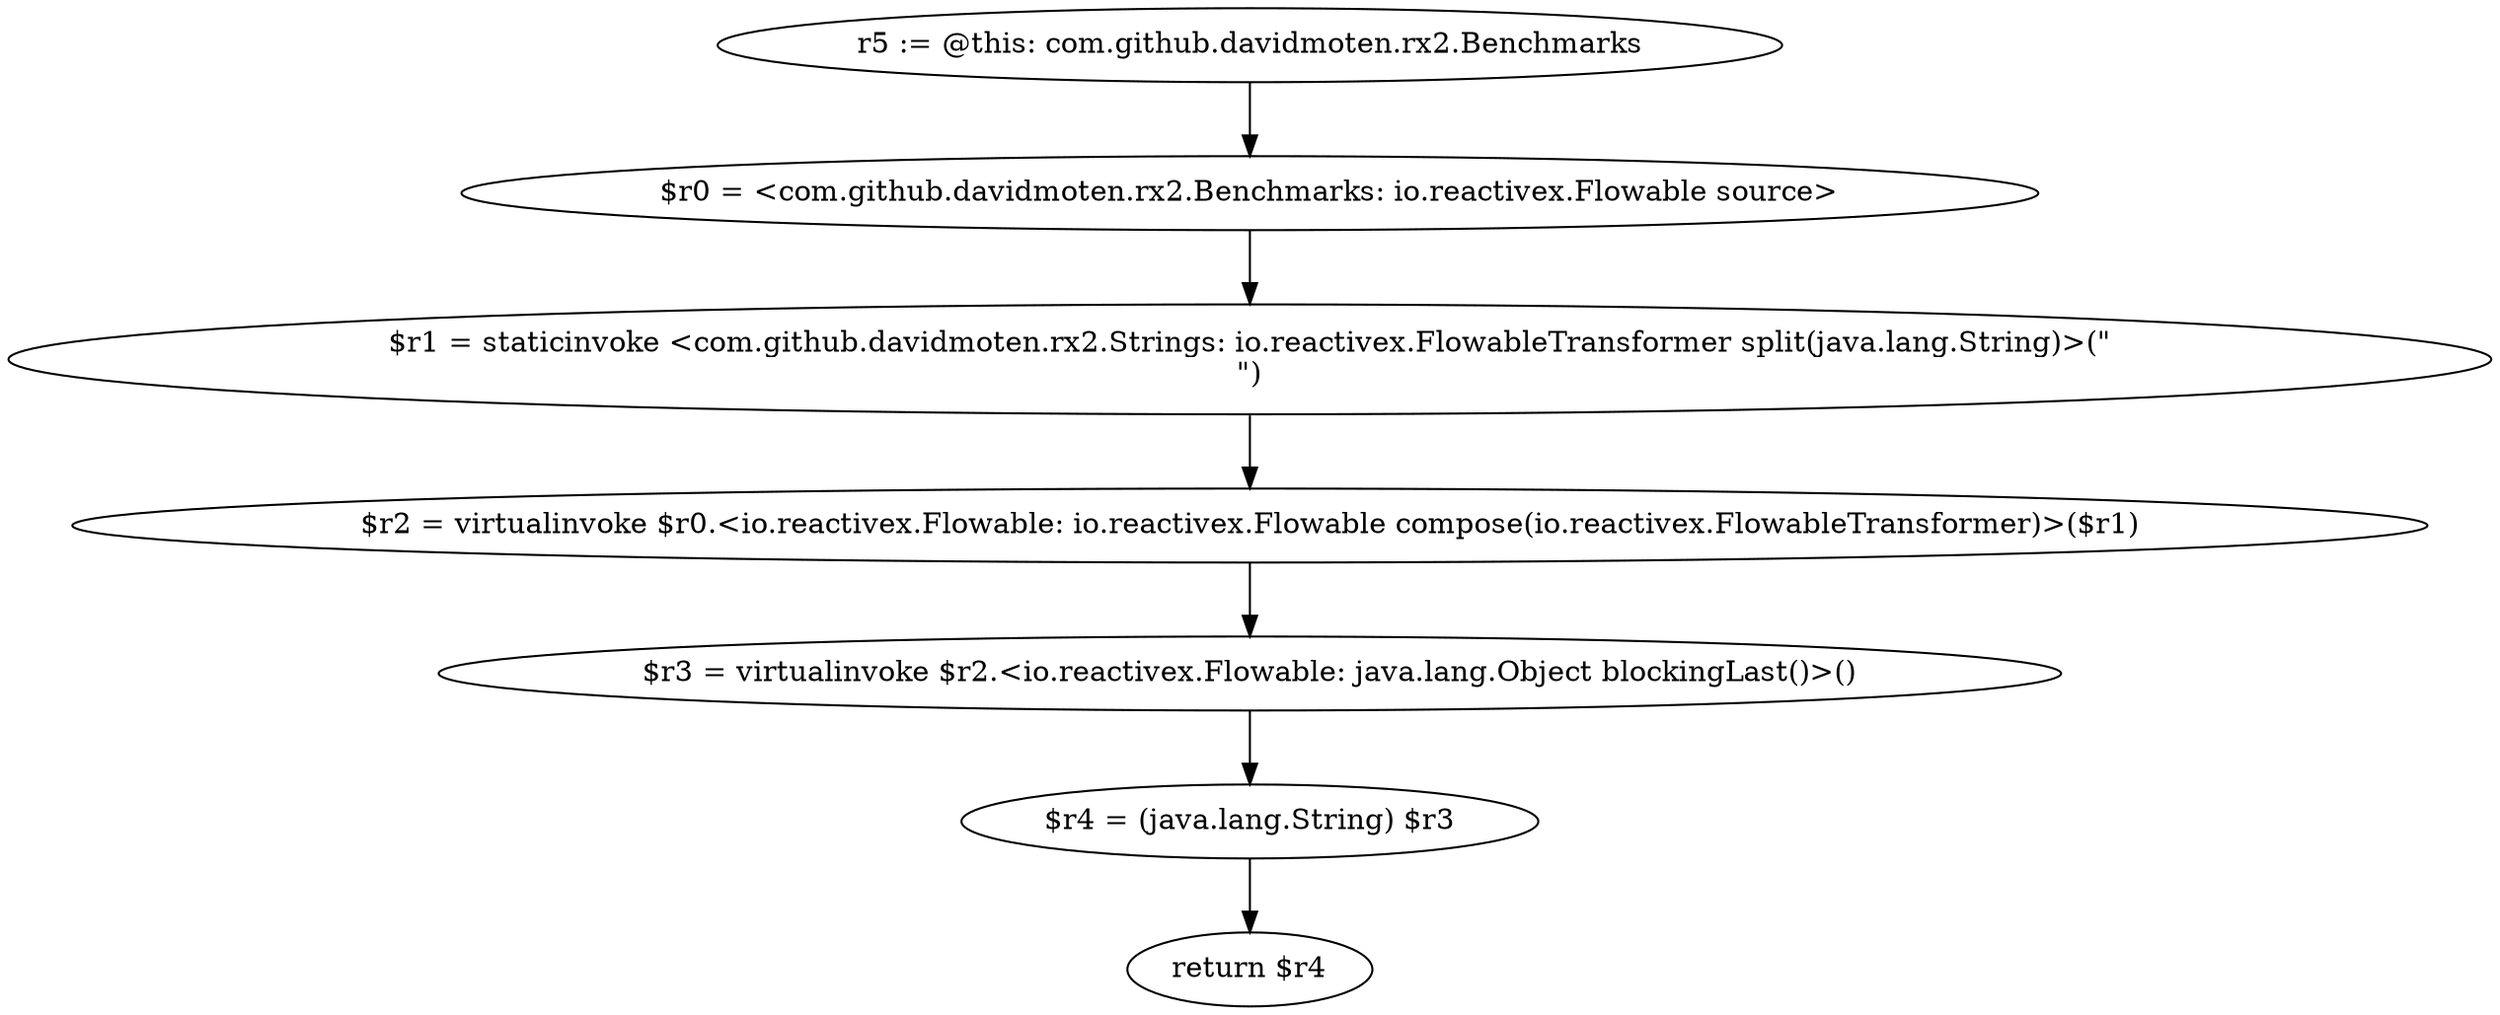 digraph "unitGraph" {
    "r5 := @this: com.github.davidmoten.rx2.Benchmarks"
    "$r0 = <com.github.davidmoten.rx2.Benchmarks: io.reactivex.Flowable source>"
    "$r1 = staticinvoke <com.github.davidmoten.rx2.Strings: io.reactivex.FlowableTransformer split(java.lang.String)>(\"\n\")"
    "$r2 = virtualinvoke $r0.<io.reactivex.Flowable: io.reactivex.Flowable compose(io.reactivex.FlowableTransformer)>($r1)"
    "$r3 = virtualinvoke $r2.<io.reactivex.Flowable: java.lang.Object blockingLast()>()"
    "$r4 = (java.lang.String) $r3"
    "return $r4"
    "r5 := @this: com.github.davidmoten.rx2.Benchmarks"->"$r0 = <com.github.davidmoten.rx2.Benchmarks: io.reactivex.Flowable source>";
    "$r0 = <com.github.davidmoten.rx2.Benchmarks: io.reactivex.Flowable source>"->"$r1 = staticinvoke <com.github.davidmoten.rx2.Strings: io.reactivex.FlowableTransformer split(java.lang.String)>(\"\n\")";
    "$r1 = staticinvoke <com.github.davidmoten.rx2.Strings: io.reactivex.FlowableTransformer split(java.lang.String)>(\"\n\")"->"$r2 = virtualinvoke $r0.<io.reactivex.Flowable: io.reactivex.Flowable compose(io.reactivex.FlowableTransformer)>($r1)";
    "$r2 = virtualinvoke $r0.<io.reactivex.Flowable: io.reactivex.Flowable compose(io.reactivex.FlowableTransformer)>($r1)"->"$r3 = virtualinvoke $r2.<io.reactivex.Flowable: java.lang.Object blockingLast()>()";
    "$r3 = virtualinvoke $r2.<io.reactivex.Flowable: java.lang.Object blockingLast()>()"->"$r4 = (java.lang.String) $r3";
    "$r4 = (java.lang.String) $r3"->"return $r4";
}
